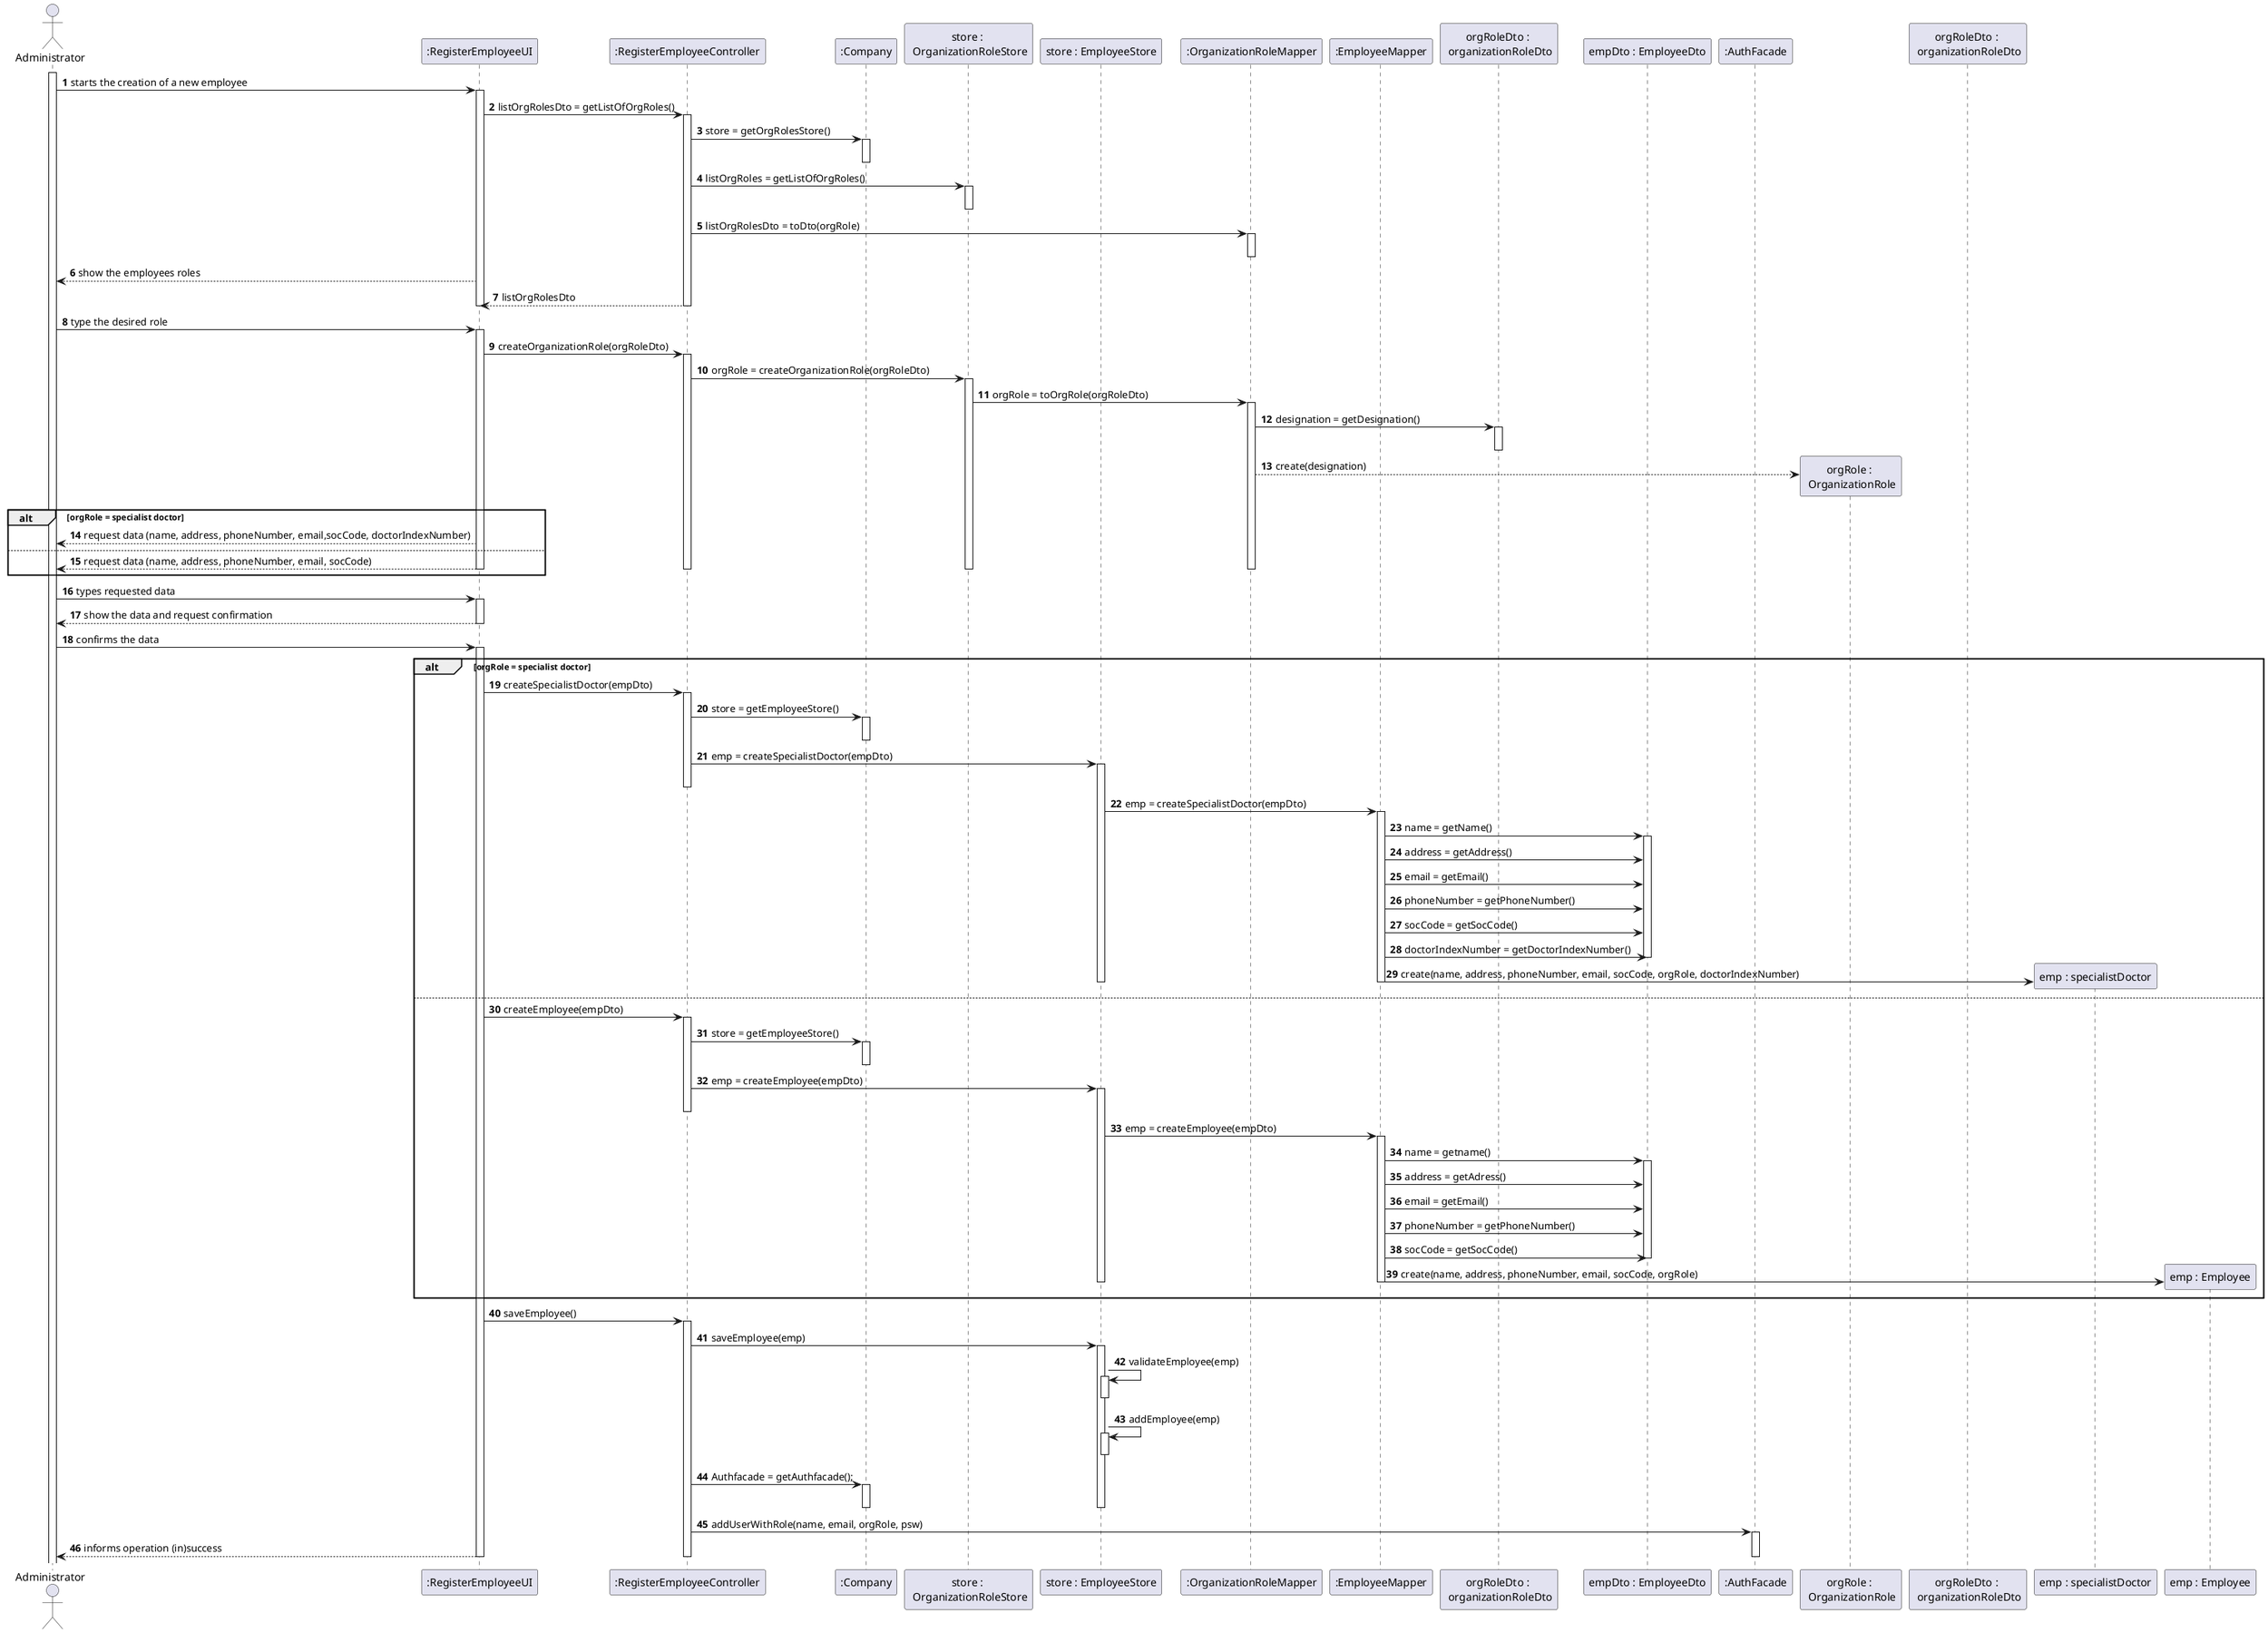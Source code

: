 @startuml
autonumber
'hide footbox
actor "Administrator" as ADM

participant ":RegisterEmployeeUI" as UI
participant ":RegisterEmployeeController" as CTRL
participant ":Company" as COMP
participant "store : \n OrganizationRoleStore" as ORGSTORE
participant "store : EmployeeStore" as STORE
participant ":OrganizationRoleMapper" as MAPPER
participant ":EmployeeMapper" as MAPPEREMP
participant "orgRoleDto : \n organizationRoleDto" as ORGROLEDTO
participant "empDto : EmployeeDto" as EMPDTO
participant ":AuthFacade" as AUTHFACADE

activate ADM
ADM -> UI : starts the creation of a new employee
activate UI
UI -> CTRL: listOrgRolesDto = getListOfOrgRoles()
activate CTRL
CTRL -> COMP : store = getOrgRolesStore()
activate COMP
deactivate COMP
CTRL->ORGSTORE : listOrgRoles = getListOfOrgRoles()
activate ORGSTORE
deactivate ORGSTORE
CTRL->MAPPER : listOrgRolesDto = toDto(orgRole)
activate MAPPER
deactivate MAPPER
UI-->ADM : show the employees roles
CTRL-->UI : listOrgRolesDto
deactivate COMP
deactivate CTRL
deactivate UI



ADM -> UI : type the desired role
activate UI
UI -> CTRL : createOrganizationRole(orgRoleDto)
activate CTRL
CTRL -> ORGSTORE: orgRole = createOrganizationRole(orgRoleDto)
activate ORGSTORE
ORGSTORE -> MAPPER : orgRole = toOrgRole(orgRoleDto)
activate MAPPER
MAPPER -> ORGROLEDTO : designation = getDesignation()
activate ORGROLEDTO
deactivate ORGROLEDTO
MAPPER-->"orgRole : \n OrganizationRole"** : create(designation)

alt orgRole = specialist doctor
UI --> ADM : request data (name, address, phoneNumber, email,socCode, doctorIndexNumber)
else
UI --> ADM : request data (name, address, phoneNumber, email, socCode)
deactivate "orgRoleDto : \n organizationRoleDto"

deactivate MAPPER
deactivate ORGSTORE
deactivate CTRL
deactivate UI
end


ADM -> UI : types requested data
activate UI
UI --> ADM : show the data and request confirmation
deactivate UI

ADM ->UI : confirms the data
activate UI
alt orgRole = specialist doctor
UI -> CTRL : createSpecialistDoctor(empDto)
activate CTRL

CTRL -> COMP : store = getEmployeeStore()
activate COMP
deactivate COMP
CTRL -> STORE : emp = createSpecialistDoctor(empDto)

activate STORE
deactivate CTRL



STORE -> MAPPEREMP : emp = createSpecialistDoctor(empDto)
activate MAPPEREMP

MAPPEREMP ->EMPDTO : name = getName()
activate EMPDTO
MAPPEREMP->EMPDTO : address = getAddress()
MAPPEREMP->EMPDTO : email = getEmail()
MAPPEREMP->EMPDTO : phoneNumber = getPhoneNumber()
MAPPEREMP->EMPDTO : socCode = getSocCode()
MAPPEREMP->EMPDTO : doctorIndexNumber = getDoctorIndexNumber()
deactivate EMPDTO
deactivate COMP
MAPPEREMP -> "emp : specialistDoctor"** : create(name, address, phoneNumber, email, socCode, orgRole, doctorIndexNumber)
deactivate MAPPEREMP
deactivate STORE
else
UI -> CTRL : createEmployee(empDto)
activate CTRL
CTRL -> COMP : store = getEmployeeStore()
activate COMP
deactivate COMP

CTRL-> STORE : emp = createEmployee(empDto)
activate STORE
deactivate CTRL

STORE ->MAPPEREMP : emp = createEmployee(empDto)
activate MAPPEREMP


MAPPEREMP ->EMPDTO : name = getname()
activate EMPDTO
MAPPEREMP->EMPDTO : address = getAdress()
MAPPEREMP->EMPDTO : email = getEmail()
MAPPEREMP->EMPDTO : phoneNumber = getPhoneNumber()
MAPPEREMP->EMPDTO : socCode = getSocCode()
deactivate EMPDTO
MAPPEREMP -> "emp : Employee"** : create(name, address, phoneNumber, email, socCode, orgRole)
deactivate MAPPEREMP

deactivate STORE
end

activate UI
UI -> CTRL : saveEmployee()
activate CTRL
CTRL -> STORE : saveEmployee(emp)

activate STORE

STORE ->STORE : validateEmployee(emp)
activate STORE
deactivate STORE

STORE ->STORE : addEmployee(emp)
activate STORE
deactivate STORE
CTRL->COMP : Authfacade = getAuthfacade();
activate COMP
deactivate COMP
deactivate STORE
CTRL->AUTHFACADE : addUserWithRole(name, email, orgRole, psw)
activate AUTHFACADE



UI --> ADM : informs operation (in)success
deactivate AUTHFACADE
deactivate CTRL
deactivate UI





@enduml